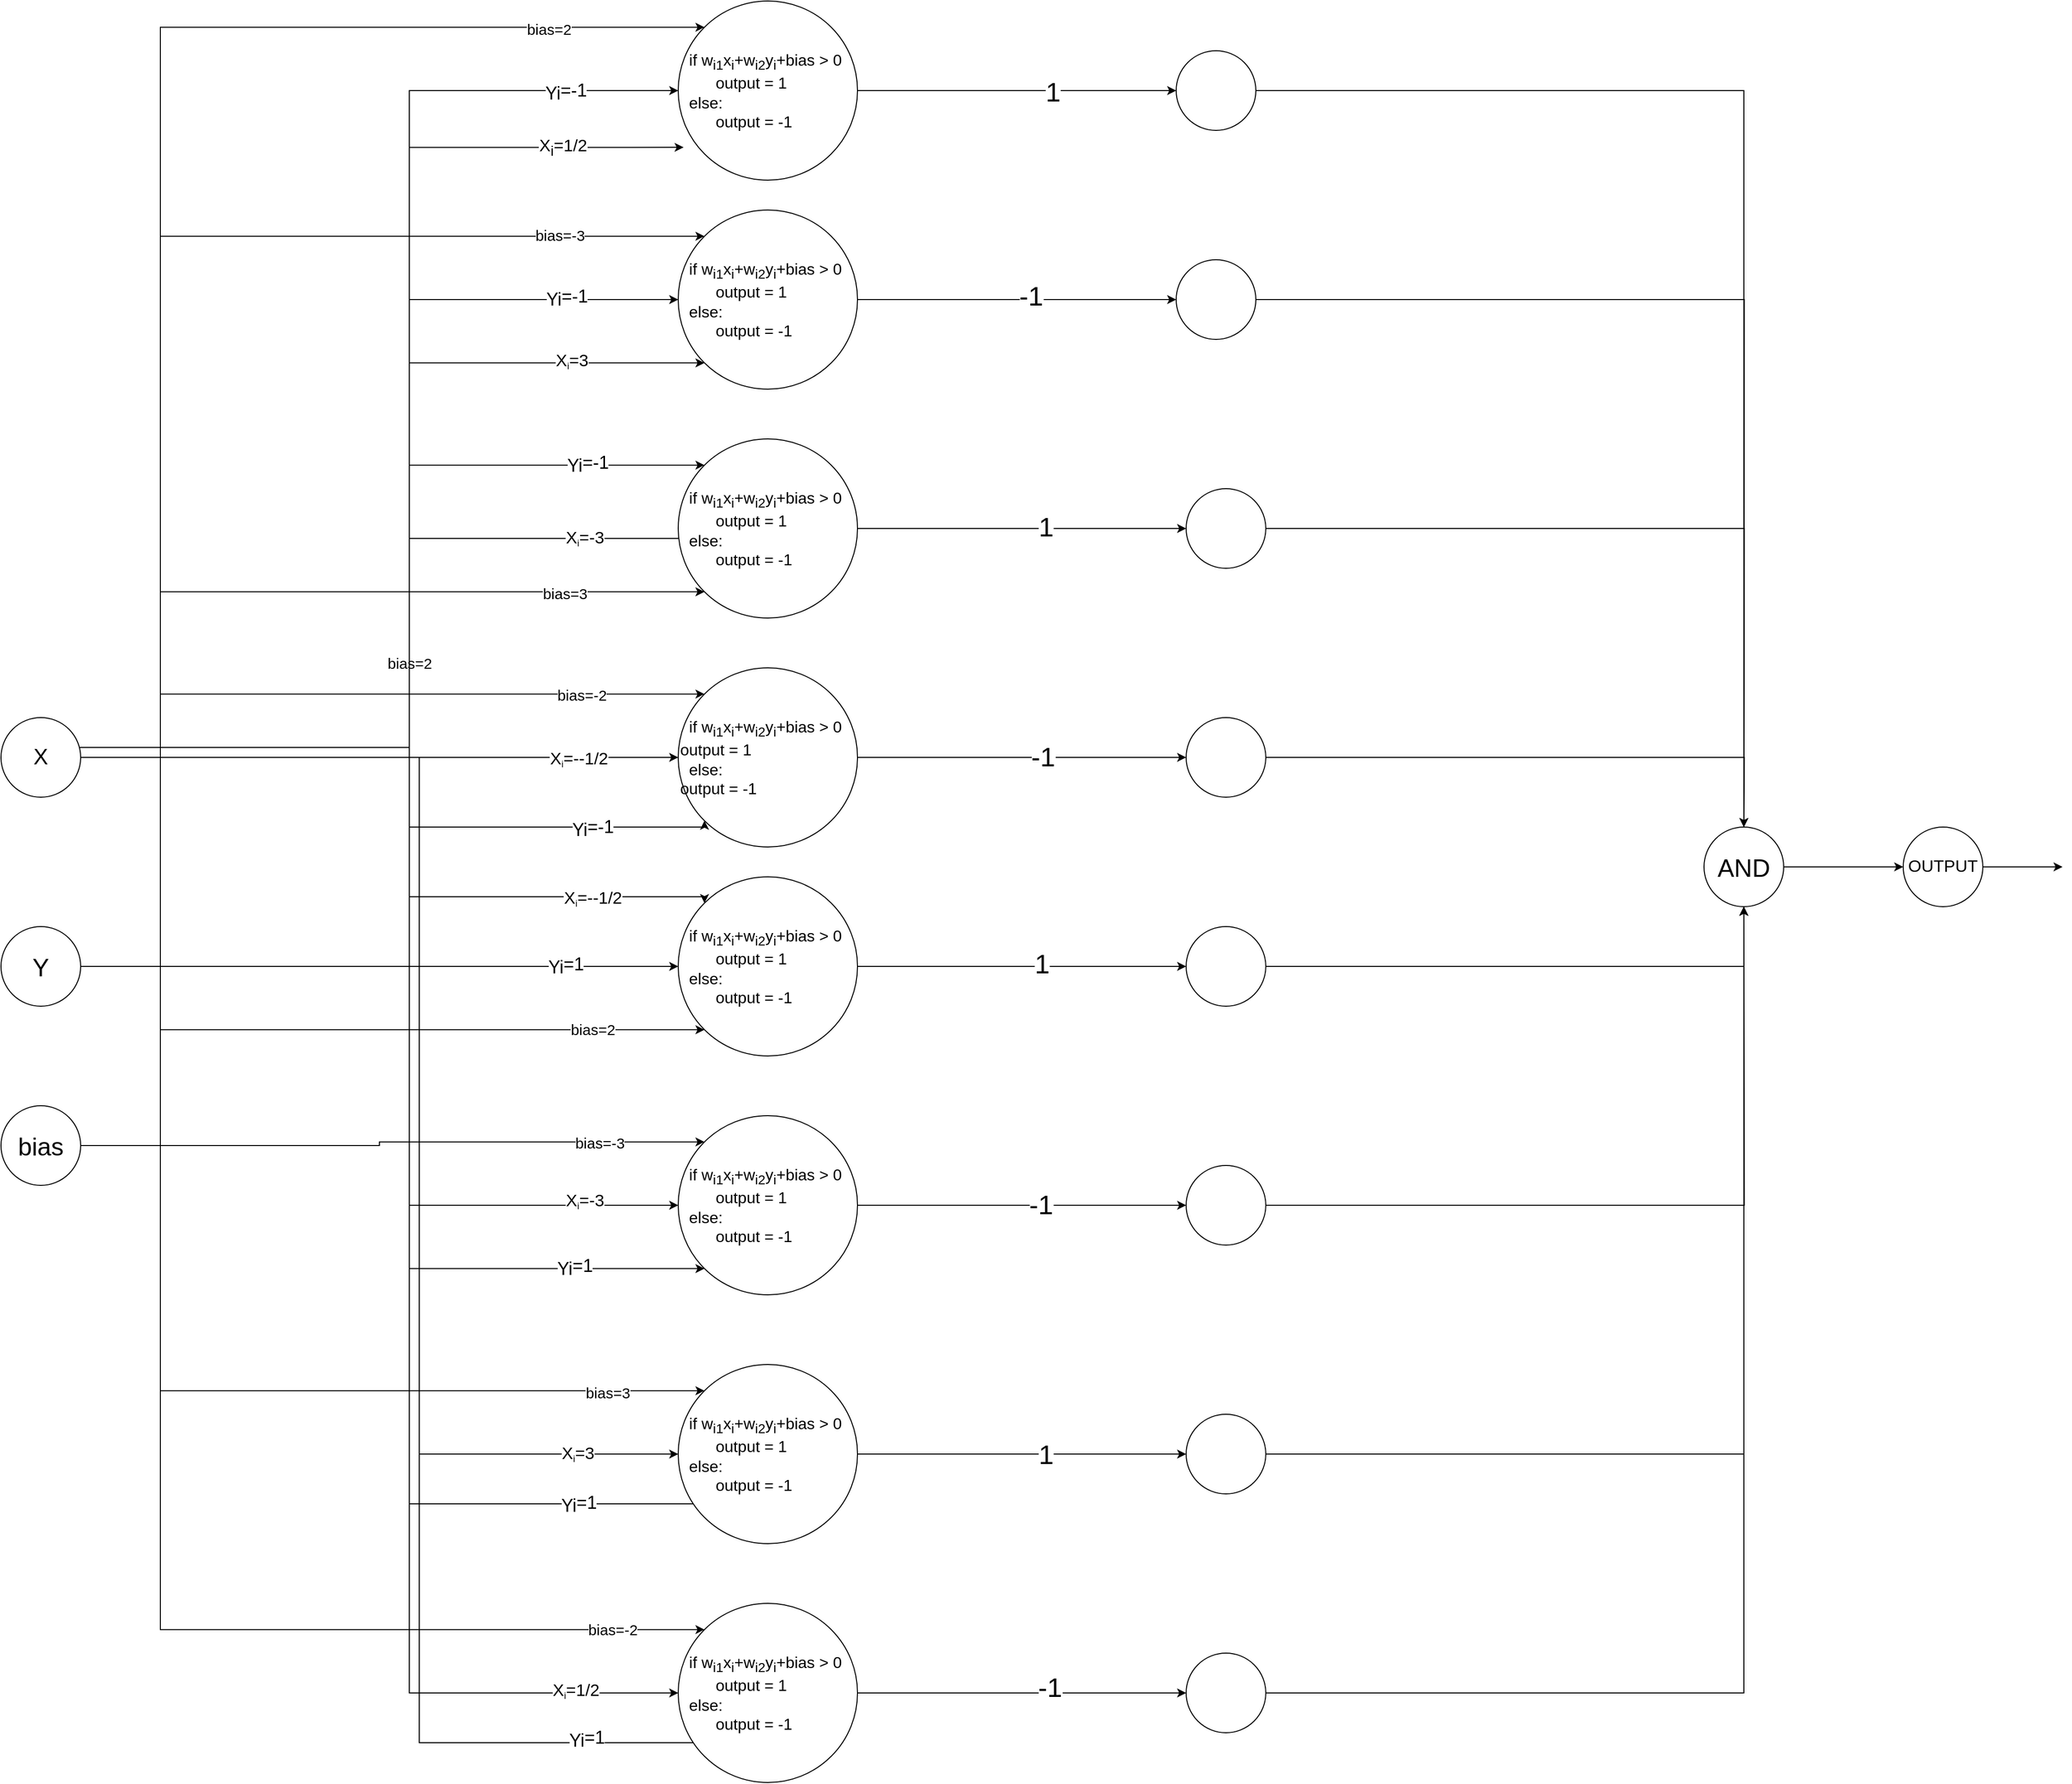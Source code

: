 <mxfile version="15.4.0" type="device"><diagram id="Sp5G1611P9hmjgaB5bTk" name="Page-1"><mxGraphModel dx="4310" dy="3123" grid="1" gridSize="10" guides="1" tooltips="1" connect="1" arrows="1" fold="1" page="1" pageScale="1" pageWidth="850" pageHeight="1100" math="0" shadow="0"><root><mxCell id="0"/><mxCell id="1" parent="0"/><mxCell id="W2emi3NM1nSr9AxQlWJR-88" style="edgeStyle=orthogonalEdgeStyle;rounded=0;orthogonalLoop=1;jettySize=auto;html=1;entryX=0;entryY=0.5;entryDx=0;entryDy=0;" edge="1" parent="1" source="W2emi3NM1nSr9AxQlWJR-1" target="W2emi3NM1nSr9AxQlWJR-78"><mxGeometry relative="1" as="geometry"/></mxCell><mxCell id="W2emi3NM1nSr9AxQlWJR-97" value="&lt;font style=&quot;font-size: 27px&quot;&gt;1&lt;/font&gt;" style="edgeLabel;html=1;align=center;verticalAlign=middle;resizable=0;points=[];" vertex="1" connectable="0" parent="W2emi3NM1nSr9AxQlWJR-88"><mxGeometry x="0.226" y="-2" relative="1" as="geometry"><mxPoint as="offset"/></mxGeometry></mxCell><mxCell id="W2emi3NM1nSr9AxQlWJR-1" value="&lt;font style=&quot;font-size: 16px&quot;&gt;&amp;nbsp; if w&lt;sub&gt;i1&lt;/sub&gt;x&lt;sub&gt;i&lt;/sub&gt;+w&lt;sub&gt;i2&lt;/sub&gt;y&lt;sub&gt;i&lt;/sub&gt;+bias &amp;gt; 0&lt;br&gt;&lt;span style=&quot;white-space: pre&quot;&gt;&#9;&lt;/span&gt;output = 1&lt;br&gt;&amp;nbsp; else:&lt;br&gt;&lt;span style=&quot;white-space: pre&quot;&gt;&#9;&lt;/span&gt;output = -1&lt;/font&gt;&amp;nbsp;" style="ellipse;whiteSpace=wrap;html=1;aspect=fixed;align=left;" vertex="1" parent="1"><mxGeometry x="290" y="-320" width="180" height="180" as="geometry"/></mxCell><mxCell id="W2emi3NM1nSr9AxQlWJR-27" style="edgeStyle=orthogonalEdgeStyle;rounded=0;orthogonalLoop=1;jettySize=auto;html=1;entryX=0.03;entryY=0.817;entryDx=0;entryDy=0;entryPerimeter=0;" edge="1" parent="1" source="W2emi3NM1nSr9AxQlWJR-9" target="W2emi3NM1nSr9AxQlWJR-1"><mxGeometry relative="1" as="geometry"><Array as="points"><mxPoint x="20" y="440"/><mxPoint x="20" y="-173"/></Array></mxGeometry></mxCell><mxCell id="W2emi3NM1nSr9AxQlWJR-70" value="&lt;font style=&quot;font-size: 17px&quot;&gt;X&lt;sub&gt;i&lt;/sub&gt;=1/2&lt;/font&gt;" style="edgeLabel;html=1;align=center;verticalAlign=middle;resizable=0;points=[];" vertex="1" connectable="0" parent="W2emi3NM1nSr9AxQlWJR-27"><mxGeometry x="0.8" relative="1" as="geometry"><mxPoint as="offset"/></mxGeometry></mxCell><mxCell id="W2emi3NM1nSr9AxQlWJR-29" style="edgeStyle=orthogonalEdgeStyle;rounded=0;orthogonalLoop=1;jettySize=auto;html=1;entryX=0;entryY=1;entryDx=0;entryDy=0;" edge="1" parent="1" source="W2emi3NM1nSr9AxQlWJR-9" target="W2emi3NM1nSr9AxQlWJR-11"><mxGeometry relative="1" as="geometry"><Array as="points"><mxPoint x="20" y="430"/><mxPoint x="20" y="44"/></Array></mxGeometry></mxCell><mxCell id="W2emi3NM1nSr9AxQlWJR-72" value="&lt;span style=&quot;font-size: 17px&quot;&gt;X&lt;/span&gt;&lt;sub&gt;i&lt;/sub&gt;&lt;span style=&quot;font-size: 17px&quot;&gt;=3&lt;/span&gt;" style="edgeLabel;html=1;align=center;verticalAlign=middle;resizable=0;points=[];" vertex="1" connectable="0" parent="W2emi3NM1nSr9AxQlWJR-29"><mxGeometry x="0.734" y="2" relative="1" as="geometry"><mxPoint x="1" as="offset"/></mxGeometry></mxCell><mxCell id="W2emi3NM1nSr9AxQlWJR-31" style="edgeStyle=orthogonalEdgeStyle;rounded=0;orthogonalLoop=1;jettySize=auto;html=1;entryX=0;entryY=1;entryDx=0;entryDy=0;" edge="1" parent="1" source="W2emi3NM1nSr9AxQlWJR-9" target="W2emi3NM1nSr9AxQlWJR-12"><mxGeometry relative="1" as="geometry"><Array as="points"><mxPoint x="20" y="440"/><mxPoint x="20" y="220"/><mxPoint x="316" y="220"/></Array></mxGeometry></mxCell><mxCell id="W2emi3NM1nSr9AxQlWJR-74" value="&lt;span style=&quot;font-size: 17px&quot;&gt;X&lt;/span&gt;&lt;sub&gt;i&lt;/sub&gt;&lt;span style=&quot;font-size: 17px&quot;&gt;=-3&lt;/span&gt;" style="edgeLabel;html=1;align=center;verticalAlign=middle;resizable=0;points=[];" vertex="1" connectable="0" parent="W2emi3NM1nSr9AxQlWJR-31"><mxGeometry x="0.612" relative="1" as="geometry"><mxPoint as="offset"/></mxGeometry></mxCell><mxCell id="W2emi3NM1nSr9AxQlWJR-33" style="edgeStyle=orthogonalEdgeStyle;rounded=0;orthogonalLoop=1;jettySize=auto;html=1;entryX=0;entryY=0.5;entryDx=0;entryDy=0;" edge="1" parent="1" source="W2emi3NM1nSr9AxQlWJR-9" target="W2emi3NM1nSr9AxQlWJR-13"><mxGeometry relative="1" as="geometry"/></mxCell><mxCell id="W2emi3NM1nSr9AxQlWJR-76" value="&lt;span style=&quot;font-size: 17px&quot;&gt;X&lt;/span&gt;&lt;sub&gt;i&lt;/sub&gt;&lt;span style=&quot;font-size: 17px&quot;&gt;=--1/2&lt;/span&gt;" style="edgeLabel;html=1;align=center;verticalAlign=middle;resizable=0;points=[];" vertex="1" connectable="0" parent="W2emi3NM1nSr9AxQlWJR-33"><mxGeometry x="0.665" y="-2" relative="1" as="geometry"><mxPoint as="offset"/></mxGeometry></mxCell><mxCell id="W2emi3NM1nSr9AxQlWJR-37" style="edgeStyle=orthogonalEdgeStyle;rounded=0;orthogonalLoop=1;jettySize=auto;html=1;entryX=0;entryY=0;entryDx=0;entryDy=0;" edge="1" parent="1" source="W2emi3NM1nSr9AxQlWJR-9" target="W2emi3NM1nSr9AxQlWJR-14"><mxGeometry relative="1" as="geometry"><Array as="points"><mxPoint x="20" y="440"/><mxPoint x="20" y="580"/><mxPoint x="316" y="580"/></Array></mxGeometry></mxCell><mxCell id="W2emi3NM1nSr9AxQlWJR-77" value="&lt;span style=&quot;font-size: 17px&quot;&gt;X&lt;/span&gt;&lt;sub&gt;i&lt;/sub&gt;&lt;span style=&quot;font-size: 17px&quot;&gt;=--1/2&lt;/span&gt;" style="edgeLabel;html=1;align=center;verticalAlign=middle;resizable=0;points=[];" vertex="1" connectable="0" parent="W2emi3NM1nSr9AxQlWJR-37"><mxGeometry x="0.692" y="-2" relative="1" as="geometry"><mxPoint as="offset"/></mxGeometry></mxCell><mxCell id="W2emi3NM1nSr9AxQlWJR-41" style="edgeStyle=orthogonalEdgeStyle;rounded=0;orthogonalLoop=1;jettySize=auto;html=1;entryX=0;entryY=0.5;entryDx=0;entryDy=0;" edge="1" parent="1" source="W2emi3NM1nSr9AxQlWJR-9" target="W2emi3NM1nSr9AxQlWJR-15"><mxGeometry relative="1" as="geometry"><Array as="points"><mxPoint x="20" y="440"/><mxPoint x="20" y="890"/></Array></mxGeometry></mxCell><mxCell id="W2emi3NM1nSr9AxQlWJR-75" value="&lt;span style=&quot;font-size: 17px&quot;&gt;X&lt;/span&gt;&lt;sub&gt;i&lt;/sub&gt;&lt;span style=&quot;font-size: 17px&quot;&gt;=-3&lt;/span&gt;" style="edgeLabel;html=1;align=center;verticalAlign=middle;resizable=0;points=[];" vertex="1" connectable="0" parent="W2emi3NM1nSr9AxQlWJR-41"><mxGeometry x="0.82" y="4" relative="1" as="geometry"><mxPoint as="offset"/></mxGeometry></mxCell><mxCell id="W2emi3NM1nSr9AxQlWJR-42" style="edgeStyle=orthogonalEdgeStyle;rounded=0;orthogonalLoop=1;jettySize=auto;html=1;entryX=0;entryY=0.5;entryDx=0;entryDy=0;" edge="1" parent="1" source="W2emi3NM1nSr9AxQlWJR-9" target="W2emi3NM1nSr9AxQlWJR-16"><mxGeometry relative="1" as="geometry"><Array as="points"><mxPoint x="30" y="440"/><mxPoint x="30" y="1140"/></Array></mxGeometry></mxCell><mxCell id="W2emi3NM1nSr9AxQlWJR-73" value="&lt;span style=&quot;font-size: 17px&quot;&gt;X&lt;/span&gt;&lt;sub&gt;i&lt;/sub&gt;&lt;span style=&quot;font-size: 17px&quot;&gt;=3&lt;/span&gt;" style="edgeLabel;html=1;align=center;verticalAlign=middle;resizable=0;points=[];" vertex="1" connectable="0" parent="W2emi3NM1nSr9AxQlWJR-42"><mxGeometry x="0.844" relative="1" as="geometry"><mxPoint as="offset"/></mxGeometry></mxCell><mxCell id="W2emi3NM1nSr9AxQlWJR-43" style="edgeStyle=orthogonalEdgeStyle;rounded=0;orthogonalLoop=1;jettySize=auto;html=1;entryX=0;entryY=0.5;entryDx=0;entryDy=0;" edge="1" parent="1" source="W2emi3NM1nSr9AxQlWJR-9" target="W2emi3NM1nSr9AxQlWJR-17"><mxGeometry relative="1" as="geometry"><Array as="points"><mxPoint x="20" y="440"/><mxPoint x="20" y="1380"/></Array></mxGeometry></mxCell><mxCell id="W2emi3NM1nSr9AxQlWJR-71" value="&lt;span style=&quot;font-size: 17px&quot;&gt;X&lt;/span&gt;&lt;sub&gt;i&lt;/sub&gt;&lt;span style=&quot;font-size: 17px&quot;&gt;=1/2&lt;/span&gt;" style="edgeLabel;html=1;align=center;verticalAlign=middle;resizable=0;points=[];" vertex="1" connectable="0" parent="W2emi3NM1nSr9AxQlWJR-43"><mxGeometry x="0.866" y="2" relative="1" as="geometry"><mxPoint as="offset"/></mxGeometry></mxCell><mxCell id="W2emi3NM1nSr9AxQlWJR-9" value="&lt;font style=&quot;font-size: 22px&quot;&gt;X&lt;/font&gt;" style="ellipse;whiteSpace=wrap;html=1;aspect=fixed;" vertex="1" parent="1"><mxGeometry x="-390" y="400" width="80" height="80" as="geometry"/></mxCell><mxCell id="W2emi3NM1nSr9AxQlWJR-28" style="edgeStyle=orthogonalEdgeStyle;rounded=0;orthogonalLoop=1;jettySize=auto;html=1;entryX=0;entryY=0.5;entryDx=0;entryDy=0;" edge="1" parent="1" source="W2emi3NM1nSr9AxQlWJR-10" target="W2emi3NM1nSr9AxQlWJR-1"><mxGeometry relative="1" as="geometry"><Array as="points"><mxPoint x="20" y="650"/><mxPoint x="20" y="-230"/></Array></mxGeometry></mxCell><mxCell id="W2emi3NM1nSr9AxQlWJR-60" value="&lt;font&gt;&lt;sub&gt;&lt;span style=&quot;font-size: 18px&quot;&gt;Yi&lt;/span&gt;&lt;/sub&gt;&lt;span style=&quot;font-size: 18px&quot;&gt;=-1&lt;/span&gt;&lt;/font&gt;" style="edgeLabel;html=1;align=center;verticalAlign=middle;resizable=0;points=[];" vertex="1" connectable="0" parent="W2emi3NM1nSr9AxQlWJR-28"><mxGeometry x="0.847" y="-2" relative="1" as="geometry"><mxPoint as="offset"/></mxGeometry></mxCell><mxCell id="W2emi3NM1nSr9AxQlWJR-30" value="&#10;&#10;&lt;span style=&quot;color: rgb(0, 0, 0); font-family: helvetica; font-size: 15px; font-style: normal; font-weight: 400; letter-spacing: normal; text-align: center; text-indent: 0px; text-transform: none; word-spacing: 0px; background-color: rgb(255, 255, 255); display: inline; float: none;&quot;&gt;bias=2&lt;/span&gt;&#10;&#10;" style="edgeStyle=orthogonalEdgeStyle;rounded=0;orthogonalLoop=1;jettySize=auto;html=1;entryX=0;entryY=0.5;entryDx=0;entryDy=0;" edge="1" parent="1" source="W2emi3NM1nSr9AxQlWJR-10" target="W2emi3NM1nSr9AxQlWJR-11"><mxGeometry relative="1" as="geometry"><Array as="points"><mxPoint x="20" y="650"/><mxPoint x="20" y="-20"/></Array></mxGeometry></mxCell><mxCell id="W2emi3NM1nSr9AxQlWJR-62" value="&lt;span style=&quot;color: rgba(0 , 0 , 0 , 0) ; font-family: monospace ; font-size: 0px ; background-color: rgb(248 , 249 , 250)&quot;&gt;%3CmxGraphModel%3E%3Croot%3E%3CmxCell%20id%3D%220%22%2F%3E%3CmxCell%20id%3D%221%22%20parent%3D%220%22%2F%3E%3CmxCell%20id%3D%222%22%20value%3D%22%26lt%3Bfont%26gt%3B%26lt%3Bsub%26gt%3B%26lt%3Bspan%20style%3D%26quot%3Bfont-size%3A%2018px%26quot%3B%26gt%3BYi%26lt%3B%2Fspan%26gt%3B%26lt%3B%2Fsub%26gt%3B%26lt%3Bspan%20style%3D%26quot%3Bfont-size%3A%2018px%26quot%3B%26gt%3B%3D-1%26lt%3B%2Fspan%26gt%3B%26lt%3B%2Ffont%26gt%3B%22%20style%3D%22edgeLabel%3Bhtml%3D1%3Balign%3Dcenter%3BverticalAlign%3Dmiddle%3Bresizable%3D0%3Bpoints%3D%5B%5D%3B%22%20vertex%3D%221%22%20connectable%3D%220%22%20parent%3D%221%22%3E%3CmxGeometry%20x%3D%22176.4%22%20y%3D%22-228%22%20as%3D%22geometry%22%2F%3E%3C%2FmxCell%3E%3C%2Froot%3E%3C%2FmxGraphModel%3E&lt;/span&gt;&lt;span style=&quot;color: rgba(0 , 0 , 0 , 0) ; font-family: monospace ; font-size: 0px ; background-color: rgb(248 , 249 , 250)&quot;&gt;%3CmxGraphModel%3E%3Croot%3E%3CmxCell%20id%3D%220%22%2F%3E%3CmxCell%20id%3D%221%22%20parent%3D%220%22%2F%3E%3CmxCell%20id%3D%222%22%20value%3D%22%26lt%3Bfont%26gt%3B%26lt%3Bsub%26gt%3B%26lt%3Bspan%20style%3D%26quot%3Bfont-size%3A%2018px%26quot%3B%26gt%3BYi%26lt%3B%2Fspan%26gt%3B%26lt%3B%2Fsub%26gt%3B%26lt%3Bspan%20style%3D%26quot%3Bfont-size%3A%2018px%26quot%3B%26gt%3B%3D-1%26lt%3B%2Fspan%26gt%3B%26lt%3B%2Ffont%26gt%3B%22%20style%3D%22edgeLabel%3Bhtml%3D1%3Balign%3Dcenter%3BverticalAlign%3Dmiddle%3Bresizable%3D0%3Bpoints%3D%5B%5D%3B%22%20vertex%3D%221%22%20connectable%3D%220%22%20parent%3D%221%22%3E%3CmxGeometry%20x%3D%22176.4%22%20y%3D%22-228%22%20as%3D%22geometry%22%2F%3E%3C%2FmxCell%3E%3C%2Froot%3E%3C%2FmxGraphModel%3E&lt;/span&gt;" style="edgeLabel;html=1;align=center;verticalAlign=middle;resizable=0;points=[];" vertex="1" connectable="0" parent="W2emi3NM1nSr9AxQlWJR-30"><mxGeometry x="0.835" y="-1" relative="1" as="geometry"><mxPoint as="offset"/></mxGeometry></mxCell><mxCell id="W2emi3NM1nSr9AxQlWJR-63" value="&lt;sub&gt;&lt;span style=&quot;font-size: 18px&quot;&gt;Yi&lt;/span&gt;&lt;/sub&gt;&lt;span style=&quot;font-size: 18px&quot;&gt;=-1&lt;/span&gt;" style="edgeLabel;html=1;align=center;verticalAlign=middle;resizable=0;points=[];" vertex="1" connectable="0" parent="W2emi3NM1nSr9AxQlWJR-30"><mxGeometry x="0.822" y="1" relative="1" as="geometry"><mxPoint x="1" as="offset"/></mxGeometry></mxCell><mxCell id="W2emi3NM1nSr9AxQlWJR-32" style="edgeStyle=orthogonalEdgeStyle;rounded=0;orthogonalLoop=1;jettySize=auto;html=1;entryX=0;entryY=0;entryDx=0;entryDy=0;" edge="1" parent="1" source="W2emi3NM1nSr9AxQlWJR-10" target="W2emi3NM1nSr9AxQlWJR-12"><mxGeometry relative="1" as="geometry"><Array as="points"><mxPoint x="20" y="650"/><mxPoint x="20" y="146"/></Array></mxGeometry></mxCell><mxCell id="W2emi3NM1nSr9AxQlWJR-64" value="&lt;sub&gt;&lt;span style=&quot;font-size: 18px&quot;&gt;Yi&lt;/span&gt;&lt;/sub&gt;&lt;span style=&quot;font-size: 18px&quot;&gt;=-1&lt;/span&gt;" style="edgeLabel;html=1;align=center;verticalAlign=middle;resizable=0;points=[];" vertex="1" connectable="0" parent="W2emi3NM1nSr9AxQlWJR-32"><mxGeometry x="0.791" y="1" relative="1" as="geometry"><mxPoint as="offset"/></mxGeometry></mxCell><mxCell id="W2emi3NM1nSr9AxQlWJR-34" style="edgeStyle=orthogonalEdgeStyle;rounded=0;orthogonalLoop=1;jettySize=auto;html=1;entryX=0;entryY=1;entryDx=0;entryDy=0;" edge="1" parent="1" source="W2emi3NM1nSr9AxQlWJR-10" target="W2emi3NM1nSr9AxQlWJR-13"><mxGeometry relative="1" as="geometry"><Array as="points"><mxPoint x="20" y="650"/><mxPoint x="20" y="510"/><mxPoint x="316" y="510"/></Array></mxGeometry></mxCell><mxCell id="W2emi3NM1nSr9AxQlWJR-65" value="&lt;sub&gt;&lt;span style=&quot;font-size: 18px&quot;&gt;Yi&lt;/span&gt;&lt;/sub&gt;&lt;span style=&quot;font-size: 18px&quot;&gt;=-1&lt;/span&gt;" style="edgeLabel;html=1;align=center;verticalAlign=middle;resizable=0;points=[];" vertex="1" connectable="0" parent="W2emi3NM1nSr9AxQlWJR-34"><mxGeometry x="0.693" y="-2" relative="1" as="geometry"><mxPoint as="offset"/></mxGeometry></mxCell><mxCell id="W2emi3NM1nSr9AxQlWJR-36" style="edgeStyle=orthogonalEdgeStyle;rounded=0;orthogonalLoop=1;jettySize=auto;html=1;entryX=0;entryY=0.5;entryDx=0;entryDy=0;" edge="1" parent="1" source="W2emi3NM1nSr9AxQlWJR-10" target="W2emi3NM1nSr9AxQlWJR-14"><mxGeometry relative="1" as="geometry"/></mxCell><mxCell id="W2emi3NM1nSr9AxQlWJR-66" value="&lt;sub&gt;&lt;span style=&quot;font-size: 18px&quot;&gt;Yi&lt;/span&gt;&lt;/sub&gt;&lt;span style=&quot;font-size: 18px&quot;&gt;=1&lt;/span&gt;" style="edgeLabel;html=1;align=center;verticalAlign=middle;resizable=0;points=[];" vertex="1" connectable="0" parent="W2emi3NM1nSr9AxQlWJR-36"><mxGeometry x="0.623" relative="1" as="geometry"><mxPoint as="offset"/></mxGeometry></mxCell><mxCell id="W2emi3NM1nSr9AxQlWJR-38" style="edgeStyle=orthogonalEdgeStyle;rounded=0;orthogonalLoop=1;jettySize=auto;html=1;entryX=0;entryY=1;entryDx=0;entryDy=0;" edge="1" parent="1" source="W2emi3NM1nSr9AxQlWJR-10" target="W2emi3NM1nSr9AxQlWJR-15"><mxGeometry relative="1" as="geometry"><Array as="points"><mxPoint x="20" y="650"/><mxPoint x="20" y="954"/></Array></mxGeometry></mxCell><mxCell id="W2emi3NM1nSr9AxQlWJR-67" value="&lt;sub&gt;&lt;span style=&quot;font-size: 18px&quot;&gt;Yi&lt;/span&gt;&lt;/sub&gt;&lt;span style=&quot;font-size: 18px&quot;&gt;=1&lt;/span&gt;" style="edgeLabel;html=1;align=center;verticalAlign=middle;resizable=0;points=[];" vertex="1" connectable="0" parent="W2emi3NM1nSr9AxQlWJR-38"><mxGeometry x="0.718" y="1" relative="1" as="geometry"><mxPoint as="offset"/></mxGeometry></mxCell><mxCell id="W2emi3NM1nSr9AxQlWJR-39" style="edgeStyle=orthogonalEdgeStyle;rounded=0;orthogonalLoop=1;jettySize=auto;html=1;entryX=0;entryY=1;entryDx=0;entryDy=0;" edge="1" parent="1" source="W2emi3NM1nSr9AxQlWJR-10" target="W2emi3NM1nSr9AxQlWJR-16"><mxGeometry relative="1" as="geometry"><Array as="points"><mxPoint x="20" y="650"/><mxPoint x="20" y="1190"/><mxPoint x="316" y="1190"/></Array></mxGeometry></mxCell><mxCell id="W2emi3NM1nSr9AxQlWJR-68" value="&lt;sub&gt;&lt;span style=&quot;font-size: 18px&quot;&gt;Yi&lt;/span&gt;&lt;/sub&gt;&lt;span style=&quot;font-size: 18px&quot;&gt;=1&lt;/span&gt;" style="edgeLabel;html=1;align=center;verticalAlign=middle;resizable=0;points=[];" vertex="1" connectable="0" parent="W2emi3NM1nSr9AxQlWJR-39"><mxGeometry x="0.762" y="-1" relative="1" as="geometry"><mxPoint as="offset"/></mxGeometry></mxCell><mxCell id="W2emi3NM1nSr9AxQlWJR-40" style="edgeStyle=orthogonalEdgeStyle;rounded=0;orthogonalLoop=1;jettySize=auto;html=1;entryX=0;entryY=1;entryDx=0;entryDy=0;" edge="1" parent="1" source="W2emi3NM1nSr9AxQlWJR-10" target="W2emi3NM1nSr9AxQlWJR-17"><mxGeometry relative="1" as="geometry"><Array as="points"><mxPoint x="30" y="650"/><mxPoint x="30" y="1430"/><mxPoint x="316" y="1430"/></Array></mxGeometry></mxCell><mxCell id="W2emi3NM1nSr9AxQlWJR-69" value="&lt;sub&gt;&lt;span style=&quot;font-size: 18px&quot;&gt;Yi&lt;/span&gt;&lt;/sub&gt;&lt;span style=&quot;font-size: 18px&quot;&gt;=1&lt;/span&gt;" style="edgeLabel;html=1;align=center;verticalAlign=middle;resizable=0;points=[];" vertex="1" connectable="0" parent="W2emi3NM1nSr9AxQlWJR-40"><mxGeometry x="0.813" y="3" relative="1" as="geometry"><mxPoint as="offset"/></mxGeometry></mxCell><mxCell id="W2emi3NM1nSr9AxQlWJR-10" value="&lt;font style=&quot;font-size: 25px&quot;&gt;Y&lt;/font&gt;" style="ellipse;whiteSpace=wrap;html=1;aspect=fixed;" vertex="1" parent="1"><mxGeometry x="-390" y="610" width="80" height="80" as="geometry"/></mxCell><mxCell id="W2emi3NM1nSr9AxQlWJR-89" style="edgeStyle=orthogonalEdgeStyle;rounded=0;orthogonalLoop=1;jettySize=auto;html=1;entryX=0;entryY=0.5;entryDx=0;entryDy=0;" edge="1" parent="1" source="W2emi3NM1nSr9AxQlWJR-11" target="W2emi3NM1nSr9AxQlWJR-85"><mxGeometry relative="1" as="geometry"/></mxCell><mxCell id="W2emi3NM1nSr9AxQlWJR-96" value="&lt;font style=&quot;font-size: 27px&quot;&gt;-1&lt;/font&gt;" style="edgeLabel;html=1;align=center;verticalAlign=middle;resizable=0;points=[];" vertex="1" connectable="0" parent="W2emi3NM1nSr9AxQlWJR-89"><mxGeometry x="0.083" y="3" relative="1" as="geometry"><mxPoint as="offset"/></mxGeometry></mxCell><mxCell id="W2emi3NM1nSr9AxQlWJR-11" value="&lt;font style=&quot;font-size: 16px&quot;&gt;&amp;nbsp; if w&lt;sub&gt;i1&lt;/sub&gt;x&lt;sub&gt;i&lt;/sub&gt;+w&lt;sub&gt;i2&lt;/sub&gt;y&lt;sub&gt;i&lt;/sub&gt;+bias &amp;gt; 0&lt;br&gt;&lt;span style=&quot;white-space: pre&quot;&gt;&#9;&lt;/span&gt;output = 1&lt;br&gt;&amp;nbsp; else:&lt;br&gt;&lt;span style=&quot;white-space: pre&quot;&gt;&#9;&lt;/span&gt;output = -1&lt;/font&gt;&amp;nbsp;" style="ellipse;whiteSpace=wrap;html=1;aspect=fixed;align=left;" vertex="1" parent="1"><mxGeometry x="290" y="-110" width="180" height="180" as="geometry"/></mxCell><mxCell id="W2emi3NM1nSr9AxQlWJR-90" style="edgeStyle=orthogonalEdgeStyle;rounded=0;orthogonalLoop=1;jettySize=auto;html=1;entryX=0;entryY=0.5;entryDx=0;entryDy=0;" edge="1" parent="1" source="W2emi3NM1nSr9AxQlWJR-12" target="W2emi3NM1nSr9AxQlWJR-84"><mxGeometry relative="1" as="geometry"/></mxCell><mxCell id="W2emi3NM1nSr9AxQlWJR-99" value="&lt;span style=&quot;font-size: 27px&quot;&gt;1&lt;/span&gt;" style="edgeLabel;html=1;align=center;verticalAlign=middle;resizable=0;points=[];" vertex="1" connectable="0" parent="W2emi3NM1nSr9AxQlWJR-90"><mxGeometry x="0.145" y="1" relative="1" as="geometry"><mxPoint as="offset"/></mxGeometry></mxCell><mxCell id="W2emi3NM1nSr9AxQlWJR-12" value="&lt;font style=&quot;font-size: 16px&quot;&gt;&amp;nbsp; if w&lt;sub&gt;i1&lt;/sub&gt;x&lt;sub&gt;i&lt;/sub&gt;+w&lt;sub&gt;i2&lt;/sub&gt;y&lt;sub&gt;i&lt;/sub&gt;+bias &amp;gt; 0&lt;br&gt;&lt;span style=&quot;white-space: pre&quot;&gt;&#9;&lt;/span&gt;output = 1&lt;br&gt;&amp;nbsp; else:&lt;br&gt;&lt;span style=&quot;white-space: pre&quot;&gt;&#9;&lt;/span&gt;output = -1&lt;/font&gt;&amp;nbsp;" style="ellipse;whiteSpace=wrap;html=1;aspect=fixed;align=left;" vertex="1" parent="1"><mxGeometry x="290" y="120" width="180" height="180" as="geometry"/></mxCell><mxCell id="W2emi3NM1nSr9AxQlWJR-91" style="edgeStyle=orthogonalEdgeStyle;rounded=0;orthogonalLoop=1;jettySize=auto;html=1;entryX=0;entryY=0.5;entryDx=0;entryDy=0;" edge="1" parent="1" source="W2emi3NM1nSr9AxQlWJR-13" target="W2emi3NM1nSr9AxQlWJR-83"><mxGeometry relative="1" as="geometry"/></mxCell><mxCell id="W2emi3NM1nSr9AxQlWJR-100" value="&lt;span style=&quot;font-size: 27px&quot;&gt;-1&lt;/span&gt;" style="edgeLabel;html=1;align=center;verticalAlign=middle;resizable=0;points=[];" vertex="1" connectable="0" parent="W2emi3NM1nSr9AxQlWJR-91"><mxGeometry x="0.128" relative="1" as="geometry"><mxPoint as="offset"/></mxGeometry></mxCell><mxCell id="W2emi3NM1nSr9AxQlWJR-13" value="&lt;font style=&quot;font-size: 16px&quot;&gt;&amp;nbsp; if w&lt;sub&gt;i1&lt;/sub&gt;x&lt;sub&gt;i&lt;/sub&gt;+w&lt;sub&gt;i2&lt;/sub&gt;y&lt;sub&gt;i&lt;/sub&gt;+bias &amp;gt; 0&lt;br&gt;&lt;span&gt;&#9;&lt;/span&gt;output = 1&lt;br&gt;&amp;nbsp; else:&lt;br&gt;&lt;span&gt;&#9;&lt;/span&gt;output = -1&lt;/font&gt;&amp;nbsp;" style="ellipse;whiteSpace=wrap;html=1;aspect=fixed;align=left;" vertex="1" parent="1"><mxGeometry x="290" y="350" width="180" height="180" as="geometry"/></mxCell><mxCell id="W2emi3NM1nSr9AxQlWJR-92" style="edgeStyle=orthogonalEdgeStyle;rounded=0;orthogonalLoop=1;jettySize=auto;html=1;entryX=0;entryY=0.5;entryDx=0;entryDy=0;" edge="1" parent="1" source="W2emi3NM1nSr9AxQlWJR-14" target="W2emi3NM1nSr9AxQlWJR-82"><mxGeometry relative="1" as="geometry"/></mxCell><mxCell id="W2emi3NM1nSr9AxQlWJR-101" value="&lt;span style=&quot;font-size: 27px&quot;&gt;1&lt;/span&gt;" style="edgeLabel;html=1;align=center;verticalAlign=middle;resizable=0;points=[];" vertex="1" connectable="0" parent="W2emi3NM1nSr9AxQlWJR-92"><mxGeometry x="0.119" y="2" relative="1" as="geometry"><mxPoint as="offset"/></mxGeometry></mxCell><mxCell id="W2emi3NM1nSr9AxQlWJR-14" value="&lt;font style=&quot;font-size: 16px&quot;&gt;&amp;nbsp; if w&lt;sub&gt;i1&lt;/sub&gt;x&lt;sub&gt;i&lt;/sub&gt;+w&lt;sub&gt;i2&lt;/sub&gt;y&lt;sub&gt;i&lt;/sub&gt;+bias &amp;gt; 0&lt;br&gt;&lt;span style=&quot;white-space: pre&quot;&gt;&#9;&lt;/span&gt;output = 1&lt;br&gt;&amp;nbsp; else:&lt;br&gt;&lt;span style=&quot;white-space: pre&quot;&gt;&#9;&lt;/span&gt;output = -1&lt;/font&gt;&amp;nbsp;" style="ellipse;whiteSpace=wrap;html=1;aspect=fixed;align=left;" vertex="1" parent="1"><mxGeometry x="290" y="560" width="180" height="180" as="geometry"/></mxCell><mxCell id="W2emi3NM1nSr9AxQlWJR-93" style="edgeStyle=orthogonalEdgeStyle;rounded=0;orthogonalLoop=1;jettySize=auto;html=1;entryX=0;entryY=0.5;entryDx=0;entryDy=0;" edge="1" parent="1" source="W2emi3NM1nSr9AxQlWJR-15" target="W2emi3NM1nSr9AxQlWJR-81"><mxGeometry relative="1" as="geometry"/></mxCell><mxCell id="W2emi3NM1nSr9AxQlWJR-102" value="&lt;span style=&quot;font-size: 27px&quot;&gt;-1&lt;/span&gt;" style="edgeLabel;html=1;align=center;verticalAlign=middle;resizable=0;points=[];" vertex="1" connectable="0" parent="W2emi3NM1nSr9AxQlWJR-93"><mxGeometry x="0.111" relative="1" as="geometry"><mxPoint as="offset"/></mxGeometry></mxCell><mxCell id="W2emi3NM1nSr9AxQlWJR-15" value="&lt;font style=&quot;font-size: 16px&quot;&gt;&amp;nbsp; if w&lt;sub&gt;i1&lt;/sub&gt;x&lt;sub&gt;i&lt;/sub&gt;+w&lt;sub&gt;i2&lt;/sub&gt;y&lt;sub&gt;i&lt;/sub&gt;+bias &amp;gt; 0&lt;br&gt;&lt;span style=&quot;white-space: pre&quot;&gt;&#9;&lt;/span&gt;output = 1&lt;br&gt;&amp;nbsp; else:&lt;br&gt;&lt;span style=&quot;white-space: pre&quot;&gt;&#9;&lt;/span&gt;output = -1&lt;/font&gt;&amp;nbsp;" style="ellipse;whiteSpace=wrap;html=1;aspect=fixed;align=left;" vertex="1" parent="1"><mxGeometry x="290" y="800" width="180" height="180" as="geometry"/></mxCell><mxCell id="W2emi3NM1nSr9AxQlWJR-94" style="edgeStyle=orthogonalEdgeStyle;rounded=0;orthogonalLoop=1;jettySize=auto;html=1;entryX=0;entryY=0.5;entryDx=0;entryDy=0;" edge="1" parent="1" source="W2emi3NM1nSr9AxQlWJR-16" target="W2emi3NM1nSr9AxQlWJR-80"><mxGeometry relative="1" as="geometry"/></mxCell><mxCell id="W2emi3NM1nSr9AxQlWJR-103" value="&lt;span style=&quot;font-size: 27px&quot;&gt;1&lt;/span&gt;" style="edgeLabel;html=1;align=center;verticalAlign=middle;resizable=0;points=[];" vertex="1" connectable="0" parent="W2emi3NM1nSr9AxQlWJR-94"><mxGeometry x="0.145" y="-1" relative="1" as="geometry"><mxPoint as="offset"/></mxGeometry></mxCell><mxCell id="W2emi3NM1nSr9AxQlWJR-16" value="&lt;font style=&quot;font-size: 16px&quot;&gt;&amp;nbsp; if w&lt;sub&gt;i1&lt;/sub&gt;x&lt;sub&gt;i&lt;/sub&gt;+w&lt;sub&gt;i2&lt;/sub&gt;y&lt;sub&gt;i&lt;/sub&gt;+bias &amp;gt; 0&lt;br&gt;&lt;span style=&quot;white-space: pre&quot;&gt;&#9;&lt;/span&gt;output = 1&lt;br&gt;&amp;nbsp; else:&lt;br&gt;&lt;span style=&quot;white-space: pre&quot;&gt;&#9;&lt;/span&gt;output = -1&lt;/font&gt;&amp;nbsp;" style="ellipse;whiteSpace=wrap;html=1;aspect=fixed;align=left;" vertex="1" parent="1"><mxGeometry x="290" y="1050" width="180" height="180" as="geometry"/></mxCell><mxCell id="W2emi3NM1nSr9AxQlWJR-95" style="edgeStyle=orthogonalEdgeStyle;rounded=0;orthogonalLoop=1;jettySize=auto;html=1;entryX=0;entryY=0.5;entryDx=0;entryDy=0;" edge="1" parent="1" source="W2emi3NM1nSr9AxQlWJR-17" target="W2emi3NM1nSr9AxQlWJR-79"><mxGeometry relative="1" as="geometry"/></mxCell><mxCell id="W2emi3NM1nSr9AxQlWJR-104" value="&lt;span style=&quot;font-size: 27px&quot;&gt;-1&lt;/span&gt;" style="edgeLabel;html=1;align=center;verticalAlign=middle;resizable=0;points=[];" vertex="1" connectable="0" parent="W2emi3NM1nSr9AxQlWJR-95"><mxGeometry x="0.171" y="5" relative="1" as="geometry"><mxPoint as="offset"/></mxGeometry></mxCell><mxCell id="W2emi3NM1nSr9AxQlWJR-17" value="&lt;font style=&quot;font-size: 16px&quot;&gt;&amp;nbsp; if w&lt;sub&gt;i1&lt;/sub&gt;x&lt;sub&gt;i&lt;/sub&gt;+w&lt;sub&gt;i2&lt;/sub&gt;y&lt;sub&gt;i&lt;/sub&gt;+bias &amp;gt; 0&lt;br&gt;&lt;span style=&quot;white-space: pre&quot;&gt;&#9;&lt;/span&gt;output = 1&lt;br&gt;&amp;nbsp; else:&lt;br&gt;&lt;span style=&quot;white-space: pre&quot;&gt;&#9;&lt;/span&gt;output = -1&lt;/font&gt;&amp;nbsp;" style="ellipse;whiteSpace=wrap;html=1;aspect=fixed;align=left;" vertex="1" parent="1"><mxGeometry x="290" y="1290" width="180" height="180" as="geometry"/></mxCell><mxCell id="W2emi3NM1nSr9AxQlWJR-44" style="edgeStyle=orthogonalEdgeStyle;rounded=0;orthogonalLoop=1;jettySize=auto;html=1;entryX=0;entryY=0;entryDx=0;entryDy=0;" edge="1" parent="1" source="W2emi3NM1nSr9AxQlWJR-22" target="W2emi3NM1nSr9AxQlWJR-1"><mxGeometry relative="1" as="geometry"><Array as="points"><mxPoint x="-230" y="830"/><mxPoint x="-230" y="-294"/></Array></mxGeometry></mxCell><mxCell id="W2emi3NM1nSr9AxQlWJR-51" value="&lt;font style=&quot;font-size: 15px&quot;&gt;bias=2&lt;/font&gt;" style="edgeLabel;html=1;align=center;verticalAlign=middle;resizable=0;points=[];" vertex="1" connectable="0" parent="W2emi3NM1nSr9AxQlWJR-44"><mxGeometry x="0.821" y="-1" relative="1" as="geometry"><mxPoint as="offset"/></mxGeometry></mxCell><mxCell id="W2emi3NM1nSr9AxQlWJR-45" style="edgeStyle=orthogonalEdgeStyle;rounded=0;orthogonalLoop=1;jettySize=auto;html=1;entryX=0;entryY=0;entryDx=0;entryDy=0;" edge="1" parent="1" source="W2emi3NM1nSr9AxQlWJR-22" target="W2emi3NM1nSr9AxQlWJR-11"><mxGeometry relative="1" as="geometry"><Array as="points"><mxPoint x="-230" y="830"/><mxPoint x="-230" y="-84"/></Array></mxGeometry></mxCell><mxCell id="W2emi3NM1nSr9AxQlWJR-52" value="&lt;span style=&quot;font-size: 15px&quot;&gt;bias=-3&lt;/span&gt;" style="edgeLabel;html=1;align=center;verticalAlign=middle;resizable=0;points=[];" vertex="1" connectable="0" parent="W2emi3NM1nSr9AxQlWJR-45"><mxGeometry x="0.811" y="2" relative="1" as="geometry"><mxPoint as="offset"/></mxGeometry></mxCell><mxCell id="W2emi3NM1nSr9AxQlWJR-46" style="edgeStyle=orthogonalEdgeStyle;rounded=0;orthogonalLoop=1;jettySize=auto;html=1;entryX=0;entryY=1;entryDx=0;entryDy=0;" edge="1" parent="1" source="W2emi3NM1nSr9AxQlWJR-22" target="W2emi3NM1nSr9AxQlWJR-12"><mxGeometry relative="1" as="geometry"><Array as="points"><mxPoint x="-230" y="830"/><mxPoint x="-230" y="274"/></Array></mxGeometry></mxCell><mxCell id="W2emi3NM1nSr9AxQlWJR-53" value="&lt;span style=&quot;font-size: 15px&quot;&gt;bias=3&lt;/span&gt;" style="edgeLabel;html=1;align=center;verticalAlign=middle;resizable=0;points=[];" vertex="1" connectable="0" parent="W2emi3NM1nSr9AxQlWJR-46"><mxGeometry x="0.762" y="-1" relative="1" as="geometry"><mxPoint as="offset"/></mxGeometry></mxCell><mxCell id="W2emi3NM1nSr9AxQlWJR-47" style="edgeStyle=orthogonalEdgeStyle;rounded=0;orthogonalLoop=1;jettySize=auto;html=1;entryX=0;entryY=1;entryDx=0;entryDy=0;" edge="1" parent="1" source="W2emi3NM1nSr9AxQlWJR-22" target="W2emi3NM1nSr9AxQlWJR-14"><mxGeometry relative="1" as="geometry"><Array as="points"><mxPoint x="-230" y="830"/><mxPoint x="-230" y="714"/></Array></mxGeometry></mxCell><mxCell id="W2emi3NM1nSr9AxQlWJR-56" value="&lt;span style=&quot;font-size: 15px&quot;&gt;bias=2&lt;/span&gt;" style="edgeLabel;html=1;align=center;verticalAlign=middle;resizable=0;points=[];" vertex="1" connectable="0" parent="W2emi3NM1nSr9AxQlWJR-47"><mxGeometry x="0.697" y="1" relative="1" as="geometry"><mxPoint as="offset"/></mxGeometry></mxCell><mxCell id="W2emi3NM1nSr9AxQlWJR-48" style="edgeStyle=orthogonalEdgeStyle;rounded=0;orthogonalLoop=1;jettySize=auto;html=1;entryX=0;entryY=0;entryDx=0;entryDy=0;" edge="1" parent="1" source="W2emi3NM1nSr9AxQlWJR-22" target="W2emi3NM1nSr9AxQlWJR-15"><mxGeometry relative="1" as="geometry"/></mxCell><mxCell id="W2emi3NM1nSr9AxQlWJR-57" value="&lt;span style=&quot;font-size: 15px&quot;&gt;bias=-3&lt;/span&gt;" style="edgeLabel;html=1;align=center;verticalAlign=middle;resizable=0;points=[];" vertex="1" connectable="0" parent="W2emi3NM1nSr9AxQlWJR-48"><mxGeometry x="0.663" relative="1" as="geometry"><mxPoint as="offset"/></mxGeometry></mxCell><mxCell id="W2emi3NM1nSr9AxQlWJR-49" style="edgeStyle=orthogonalEdgeStyle;rounded=0;orthogonalLoop=1;jettySize=auto;html=1;entryX=0;entryY=0;entryDx=0;entryDy=0;" edge="1" parent="1" source="W2emi3NM1nSr9AxQlWJR-22" target="W2emi3NM1nSr9AxQlWJR-16"><mxGeometry relative="1" as="geometry"><Array as="points"><mxPoint x="-230" y="830"/><mxPoint x="-230" y="1076"/></Array></mxGeometry></mxCell><mxCell id="W2emi3NM1nSr9AxQlWJR-58" value="&lt;span style=&quot;font-size: 15px&quot;&gt;bias=3&lt;/span&gt;" style="edgeLabel;html=1;align=center;verticalAlign=middle;resizable=0;points=[];" vertex="1" connectable="0" parent="W2emi3NM1nSr9AxQlWJR-49"><mxGeometry x="0.776" y="-1" relative="1" as="geometry"><mxPoint as="offset"/></mxGeometry></mxCell><mxCell id="W2emi3NM1nSr9AxQlWJR-50" style="edgeStyle=orthogonalEdgeStyle;rounded=0;orthogonalLoop=1;jettySize=auto;html=1;entryX=0;entryY=0;entryDx=0;entryDy=0;" edge="1" parent="1" source="W2emi3NM1nSr9AxQlWJR-22" target="W2emi3NM1nSr9AxQlWJR-17"><mxGeometry relative="1" as="geometry"><Array as="points"><mxPoint x="-230" y="830"/><mxPoint x="-230" y="1316"/></Array></mxGeometry></mxCell><mxCell id="W2emi3NM1nSr9AxQlWJR-59" value="&lt;span style=&quot;font-size: 15px&quot;&gt;bias=-2&lt;/span&gt;" style="edgeLabel;html=1;align=center;verticalAlign=middle;resizable=0;points=[];" vertex="1" connectable="0" parent="W2emi3NM1nSr9AxQlWJR-50"><mxGeometry x="0.833" y="1" relative="1" as="geometry"><mxPoint as="offset"/></mxGeometry></mxCell><mxCell id="W2emi3NM1nSr9AxQlWJR-54" style="edgeStyle=orthogonalEdgeStyle;rounded=0;orthogonalLoop=1;jettySize=auto;html=1;entryX=0;entryY=0;entryDx=0;entryDy=0;" edge="1" parent="1" source="W2emi3NM1nSr9AxQlWJR-22" target="W2emi3NM1nSr9AxQlWJR-13"><mxGeometry relative="1" as="geometry"><mxPoint x="180" y="460" as="targetPoint"/><Array as="points"><mxPoint x="-230" y="830"/><mxPoint x="-230" y="376"/></Array></mxGeometry></mxCell><mxCell id="W2emi3NM1nSr9AxQlWJR-55" value="&lt;span style=&quot;font-size: 15px&quot;&gt;bias=-2&lt;/span&gt;" style="edgeLabel;html=1;align=center;verticalAlign=middle;resizable=0;points=[];" vertex="1" connectable="0" parent="W2emi3NM1nSr9AxQlWJR-54"><mxGeometry x="0.77" relative="1" as="geometry"><mxPoint as="offset"/></mxGeometry></mxCell><mxCell id="W2emi3NM1nSr9AxQlWJR-22" value="&lt;font style=&quot;font-size: 25px&quot;&gt;bias&lt;/font&gt;" style="ellipse;whiteSpace=wrap;html=1;aspect=fixed;" vertex="1" parent="1"><mxGeometry x="-390" y="790" width="80" height="80" as="geometry"/></mxCell><mxCell id="W2emi3NM1nSr9AxQlWJR-107" style="edgeStyle=orthogonalEdgeStyle;rounded=0;orthogonalLoop=1;jettySize=auto;html=1;entryX=0.5;entryY=0;entryDx=0;entryDy=0;" edge="1" parent="1" source="W2emi3NM1nSr9AxQlWJR-78" target="W2emi3NM1nSr9AxQlWJR-106"><mxGeometry relative="1" as="geometry"/></mxCell><mxCell id="W2emi3NM1nSr9AxQlWJR-78" value="" style="ellipse;whiteSpace=wrap;html=1;aspect=fixed;" vertex="1" parent="1"><mxGeometry x="790" y="-270" width="80" height="80" as="geometry"/></mxCell><mxCell id="W2emi3NM1nSr9AxQlWJR-114" style="edgeStyle=orthogonalEdgeStyle;rounded=0;orthogonalLoop=1;jettySize=auto;html=1;entryX=0.5;entryY=1;entryDx=0;entryDy=0;" edge="1" parent="1" source="W2emi3NM1nSr9AxQlWJR-79" target="W2emi3NM1nSr9AxQlWJR-106"><mxGeometry relative="1" as="geometry"/></mxCell><mxCell id="W2emi3NM1nSr9AxQlWJR-79" value="" style="ellipse;whiteSpace=wrap;html=1;aspect=fixed;" vertex="1" parent="1"><mxGeometry x="800" y="1340" width="80" height="80" as="geometry"/></mxCell><mxCell id="W2emi3NM1nSr9AxQlWJR-113" style="edgeStyle=orthogonalEdgeStyle;rounded=0;orthogonalLoop=1;jettySize=auto;html=1;entryX=0.5;entryY=1;entryDx=0;entryDy=0;" edge="1" parent="1" source="W2emi3NM1nSr9AxQlWJR-80" target="W2emi3NM1nSr9AxQlWJR-106"><mxGeometry relative="1" as="geometry"/></mxCell><mxCell id="W2emi3NM1nSr9AxQlWJR-80" value="" style="ellipse;whiteSpace=wrap;html=1;aspect=fixed;" vertex="1" parent="1"><mxGeometry x="800" y="1100" width="80" height="80" as="geometry"/></mxCell><mxCell id="W2emi3NM1nSr9AxQlWJR-112" style="edgeStyle=orthogonalEdgeStyle;rounded=0;orthogonalLoop=1;jettySize=auto;html=1;" edge="1" parent="1" source="W2emi3NM1nSr9AxQlWJR-81"><mxGeometry relative="1" as="geometry"><mxPoint x="1360" y="580" as="targetPoint"/></mxGeometry></mxCell><mxCell id="W2emi3NM1nSr9AxQlWJR-81" value="" style="ellipse;whiteSpace=wrap;html=1;aspect=fixed;" vertex="1" parent="1"><mxGeometry x="800" y="850" width="80" height="80" as="geometry"/></mxCell><mxCell id="W2emi3NM1nSr9AxQlWJR-111" style="edgeStyle=orthogonalEdgeStyle;rounded=0;orthogonalLoop=1;jettySize=auto;html=1;entryX=0.5;entryY=1;entryDx=0;entryDy=0;" edge="1" parent="1" source="W2emi3NM1nSr9AxQlWJR-82" target="W2emi3NM1nSr9AxQlWJR-106"><mxGeometry relative="1" as="geometry"><mxPoint x="1370" y="600" as="targetPoint"/></mxGeometry></mxCell><mxCell id="W2emi3NM1nSr9AxQlWJR-82" value="" style="ellipse;whiteSpace=wrap;html=1;aspect=fixed;" vertex="1" parent="1"><mxGeometry x="800" y="610" width="80" height="80" as="geometry"/></mxCell><mxCell id="W2emi3NM1nSr9AxQlWJR-110" style="edgeStyle=orthogonalEdgeStyle;rounded=0;orthogonalLoop=1;jettySize=auto;html=1;" edge="1" parent="1" source="W2emi3NM1nSr9AxQlWJR-83"><mxGeometry relative="1" as="geometry"><mxPoint x="1360" y="510" as="targetPoint"/></mxGeometry></mxCell><mxCell id="W2emi3NM1nSr9AxQlWJR-83" value="" style="ellipse;whiteSpace=wrap;html=1;aspect=fixed;" vertex="1" parent="1"><mxGeometry x="800" y="400" width="80" height="80" as="geometry"/></mxCell><mxCell id="W2emi3NM1nSr9AxQlWJR-109" style="edgeStyle=orthogonalEdgeStyle;rounded=0;orthogonalLoop=1;jettySize=auto;html=1;" edge="1" parent="1" source="W2emi3NM1nSr9AxQlWJR-84"><mxGeometry relative="1" as="geometry"><mxPoint x="1360" y="520" as="targetPoint"/></mxGeometry></mxCell><mxCell id="W2emi3NM1nSr9AxQlWJR-84" value="" style="ellipse;whiteSpace=wrap;html=1;aspect=fixed;" vertex="1" parent="1"><mxGeometry x="800" y="170" width="80" height="80" as="geometry"/></mxCell><mxCell id="W2emi3NM1nSr9AxQlWJR-108" style="edgeStyle=orthogonalEdgeStyle;rounded=0;orthogonalLoop=1;jettySize=auto;html=1;" edge="1" parent="1" source="W2emi3NM1nSr9AxQlWJR-85"><mxGeometry relative="1" as="geometry"><mxPoint x="1360" y="520" as="targetPoint"/></mxGeometry></mxCell><mxCell id="W2emi3NM1nSr9AxQlWJR-85" value="" style="ellipse;whiteSpace=wrap;html=1;aspect=fixed;" vertex="1" parent="1"><mxGeometry x="790" y="-60" width="80" height="80" as="geometry"/></mxCell><mxCell id="W2emi3NM1nSr9AxQlWJR-115" style="edgeStyle=orthogonalEdgeStyle;rounded=0;orthogonalLoop=1;jettySize=auto;html=1;" edge="1" parent="1" source="W2emi3NM1nSr9AxQlWJR-106" target="W2emi3NM1nSr9AxQlWJR-116"><mxGeometry relative="1" as="geometry"><mxPoint x="1510" y="550" as="targetPoint"/></mxGeometry></mxCell><mxCell id="W2emi3NM1nSr9AxQlWJR-106" value="&lt;font style=&quot;font-size: 25px&quot;&gt;AND&lt;/font&gt;" style="ellipse;whiteSpace=wrap;html=1;aspect=fixed;" vertex="1" parent="1"><mxGeometry x="1320" y="510" width="80" height="80" as="geometry"/></mxCell><mxCell id="W2emi3NM1nSr9AxQlWJR-117" style="edgeStyle=orthogonalEdgeStyle;rounded=0;orthogonalLoop=1;jettySize=auto;html=1;" edge="1" parent="1" source="W2emi3NM1nSr9AxQlWJR-116"><mxGeometry relative="1" as="geometry"><mxPoint x="1680" y="550" as="targetPoint"/></mxGeometry></mxCell><mxCell id="W2emi3NM1nSr9AxQlWJR-116" value="&lt;font style=&quot;font-size: 17px&quot;&gt;OUTPUT&lt;/font&gt;" style="ellipse;whiteSpace=wrap;html=1;aspect=fixed;" vertex="1" parent="1"><mxGeometry x="1520" y="510" width="80" height="80" as="geometry"/></mxCell></root></mxGraphModel></diagram></mxfile>